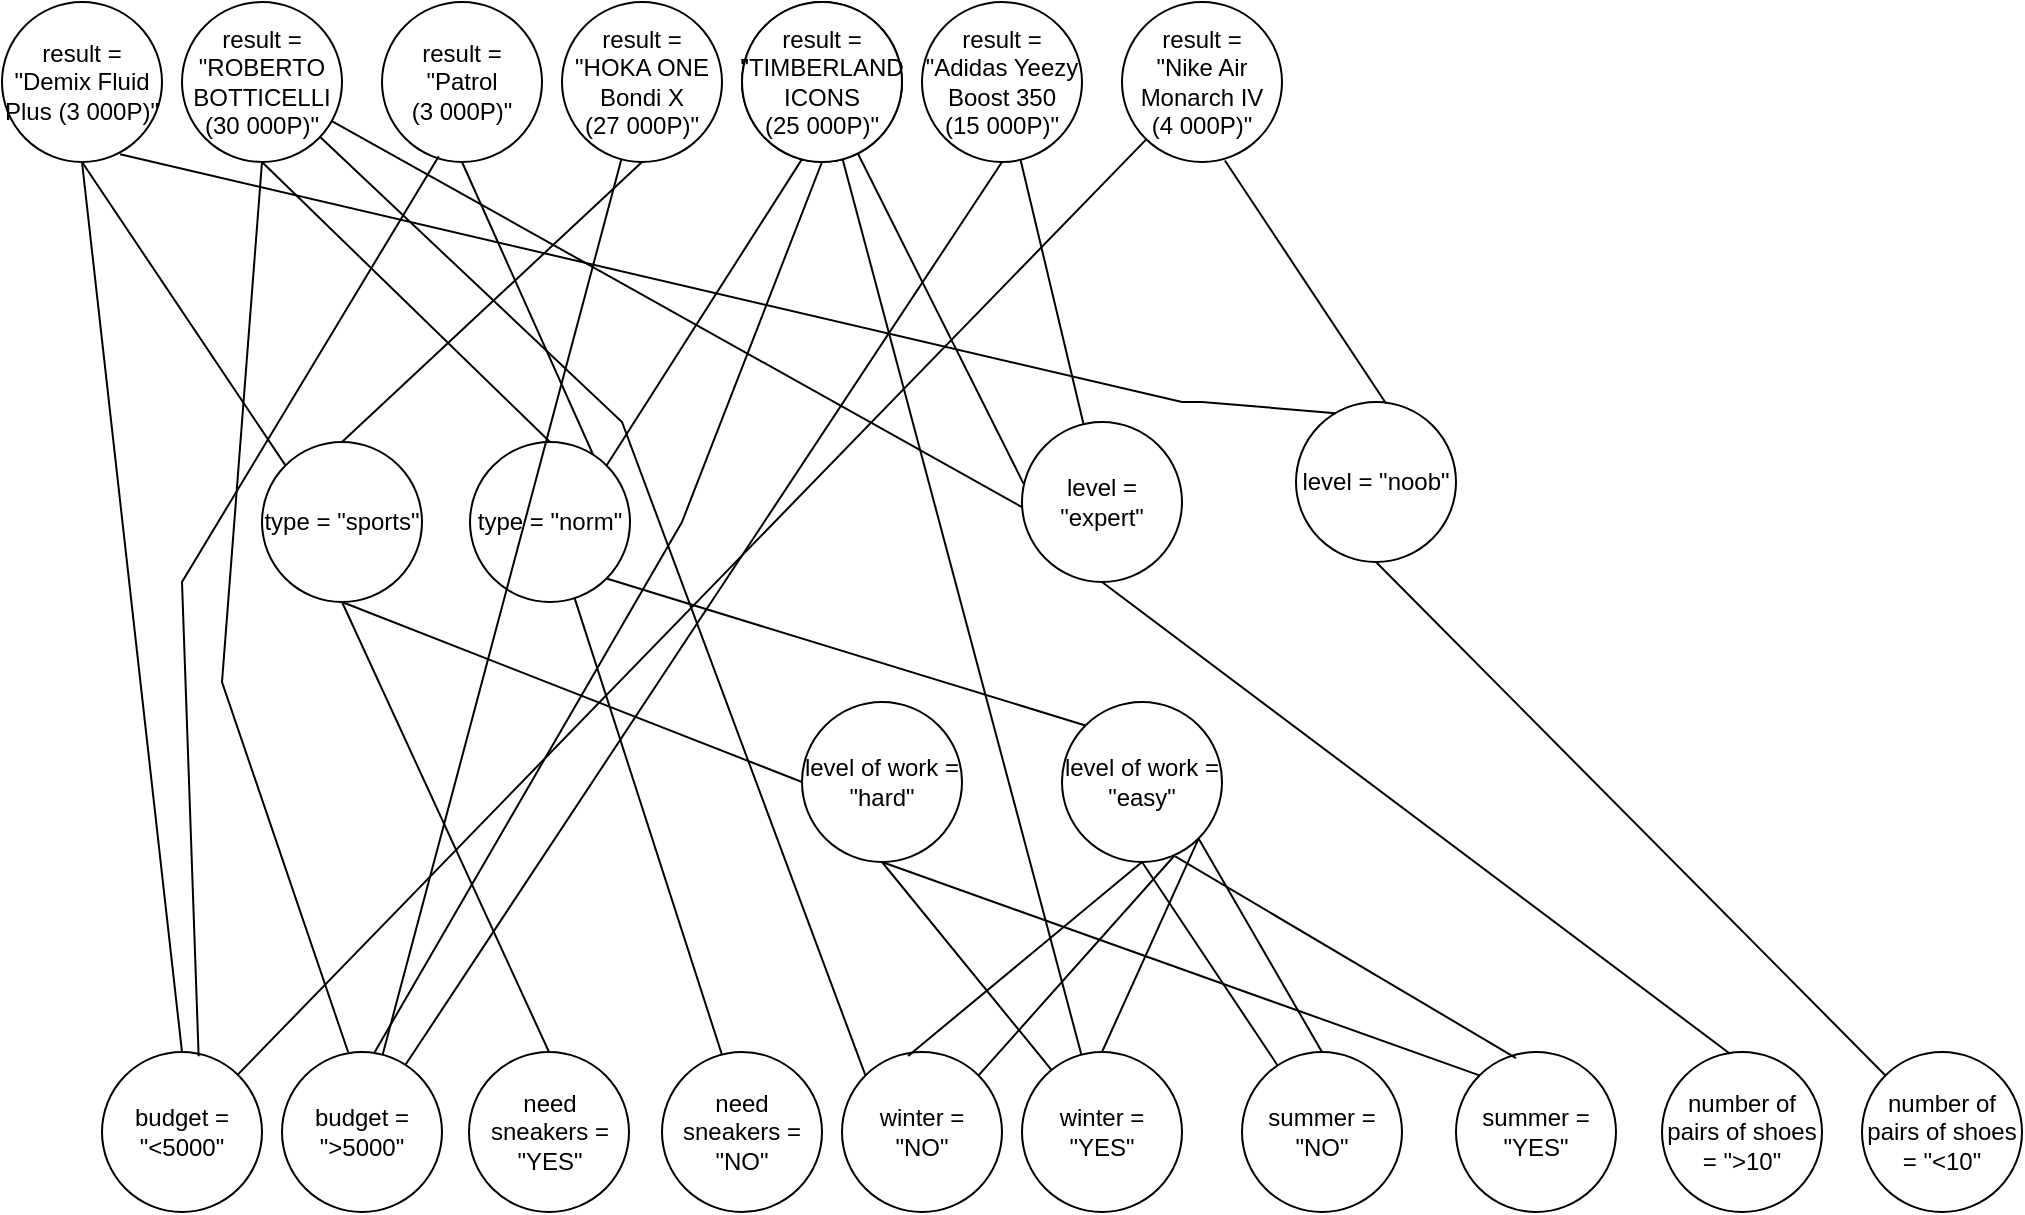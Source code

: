 <mxfile version="18.0.3" type="device"><diagram id="ZfpE_hwV4cUwF6gv_8yY" name="Page-1"><mxGraphModel dx="1077" dy="1514" grid="1" gridSize="10" guides="1" tooltips="1" connect="1" arrows="1" fold="1" page="1" pageScale="1" pageWidth="827" pageHeight="1169" math="0" shadow="0"><root><mxCell id="0"/><mxCell id="1" parent="0"/><mxCell id="TNycpLNdFEjuM3XR-sHh-1" value="budget =&lt;br&gt;&quot;&amp;lt;5000&quot;" style="ellipse;whiteSpace=wrap;html=1;aspect=fixed;" vertex="1" parent="1"><mxGeometry x="150" y="545" width="80" height="80" as="geometry"/></mxCell><mxCell id="TNycpLNdFEjuM3XR-sHh-2" value="budget =&lt;br&gt;&quot;&amp;gt;5000&quot;" style="ellipse;whiteSpace=wrap;html=1;aspect=fixed;" vertex="1" parent="1"><mxGeometry x="240" y="545" width="80" height="80" as="geometry"/></mxCell><mxCell id="TNycpLNdFEjuM3XR-sHh-3" value="need sneakers =&lt;br&gt;&quot;YES&quot;" style="ellipse;whiteSpace=wrap;html=1;aspect=fixed;" vertex="1" parent="1"><mxGeometry x="333.5" y="545" width="80" height="80" as="geometry"/></mxCell><mxCell id="TNycpLNdFEjuM3XR-sHh-5" value="need sneakers =&lt;br&gt;&quot;NO&quot;" style="ellipse;whiteSpace=wrap;html=1;aspect=fixed;" vertex="1" parent="1"><mxGeometry x="430" y="545" width="80" height="80" as="geometry"/></mxCell><mxCell id="TNycpLNdFEjuM3XR-sHh-6" value="winter =&lt;br&gt;&quot;NO&quot;" style="ellipse;whiteSpace=wrap;html=1;aspect=fixed;" vertex="1" parent="1"><mxGeometry x="520" y="545" width="80" height="80" as="geometry"/></mxCell><mxCell id="TNycpLNdFEjuM3XR-sHh-7" value="summer = &quot;NO&quot;" style="ellipse;whiteSpace=wrap;html=1;aspect=fixed;" vertex="1" parent="1"><mxGeometry x="720" y="545" width="80" height="80" as="geometry"/></mxCell><mxCell id="TNycpLNdFEjuM3XR-sHh-8" value="result =&lt;br&gt;&quot;Demix Fluid Plus (3 000Р)&quot;" style="ellipse;whiteSpace=wrap;html=1;aspect=fixed;" vertex="1" parent="1"><mxGeometry x="100" y="20" width="80" height="80" as="geometry"/></mxCell><mxCell id="TNycpLNdFEjuM3XR-sHh-15" value="type = &quot;sports&quot;" style="ellipse;whiteSpace=wrap;html=1;aspect=fixed;" vertex="1" parent="1"><mxGeometry x="230" y="240" width="80" height="80" as="geometry"/></mxCell><mxCell id="TNycpLNdFEjuM3XR-sHh-16" value="level = &quot;noob&quot;" style="ellipse;whiteSpace=wrap;html=1;aspect=fixed;" vertex="1" parent="1"><mxGeometry x="747" y="220" width="80" height="80" as="geometry"/></mxCell><mxCell id="TNycpLNdFEjuM3XR-sHh-18" value="" style="endArrow=none;html=1;rounded=0;exitX=0.5;exitY=0;exitDx=0;exitDy=0;entryX=0.5;entryY=1;entryDx=0;entryDy=0;" edge="1" parent="1" source="TNycpLNdFEjuM3XR-sHh-1" target="TNycpLNdFEjuM3XR-sHh-8"><mxGeometry width="50" height="50" relative="1" as="geometry"><mxPoint x="390" y="370" as="sourcePoint"/><mxPoint x="140" y="110" as="targetPoint"/></mxGeometry></mxCell><mxCell id="TNycpLNdFEjuM3XR-sHh-19" value="" style="endArrow=none;html=1;rounded=0;entryX=0.5;entryY=1;entryDx=0;entryDy=0;exitX=0;exitY=0;exitDx=0;exitDy=0;" edge="1" parent="1" source="TNycpLNdFEjuM3XR-sHh-15" target="TNycpLNdFEjuM3XR-sHh-8"><mxGeometry width="50" height="50" relative="1" as="geometry"><mxPoint x="240" y="260" as="sourcePoint"/><mxPoint x="440" y="320" as="targetPoint"/></mxGeometry></mxCell><mxCell id="TNycpLNdFEjuM3XR-sHh-20" value="" style="endArrow=none;html=1;rounded=0;exitX=0.008;exitY=0.537;exitDx=0;exitDy=0;exitPerimeter=0;" edge="1" parent="1" source="TNycpLNdFEjuM3XR-sHh-40" target="TNycpLNdFEjuM3XR-sHh-41"><mxGeometry width="50" height="50" relative="1" as="geometry"><mxPoint x="390" y="370" as="sourcePoint"/><mxPoint x="190" y="130" as="targetPoint"/></mxGeometry></mxCell><mxCell id="TNycpLNdFEjuM3XR-sHh-21" value="" style="endArrow=none;html=1;rounded=0;exitX=0.5;exitY=0;exitDx=0;exitDy=0;entryX=0.5;entryY=1;entryDx=0;entryDy=0;" edge="1" parent="1" source="TNycpLNdFEjuM3XR-sHh-3" target="TNycpLNdFEjuM3XR-sHh-15"><mxGeometry width="50" height="50" relative="1" as="geometry"><mxPoint x="390" y="370" as="sourcePoint"/><mxPoint x="440" y="320" as="targetPoint"/></mxGeometry></mxCell><mxCell id="TNycpLNdFEjuM3XR-sHh-23" value="level of work = &quot;hard&quot;" style="ellipse;whiteSpace=wrap;html=1;aspect=fixed;" vertex="1" parent="1"><mxGeometry x="500" y="370" width="80" height="80" as="geometry"/></mxCell><mxCell id="TNycpLNdFEjuM3XR-sHh-24" value="level of work = &quot;easy&quot;" style="ellipse;whiteSpace=wrap;html=1;aspect=fixed;" vertex="1" parent="1"><mxGeometry x="630" y="370" width="80" height="80" as="geometry"/></mxCell><mxCell id="TNycpLNdFEjuM3XR-sHh-25" value="winter =&lt;br&gt;&quot;YES&quot;" style="ellipse;whiteSpace=wrap;html=1;aspect=fixed;" vertex="1" parent="1"><mxGeometry x="610" y="545" width="80" height="80" as="geometry"/></mxCell><mxCell id="TNycpLNdFEjuM3XR-sHh-26" value="summer = &quot;YES&quot;" style="ellipse;whiteSpace=wrap;html=1;aspect=fixed;" vertex="1" parent="1"><mxGeometry x="827" y="545" width="80" height="80" as="geometry"/></mxCell><mxCell id="TNycpLNdFEjuM3XR-sHh-27" value="" style="endArrow=none;html=1;rounded=0;entryX=0.5;entryY=1;entryDx=0;entryDy=0;" edge="1" parent="1" source="TNycpLNdFEjuM3XR-sHh-25" target="TNycpLNdFEjuM3XR-sHh-23"><mxGeometry width="50" height="50" relative="1" as="geometry"><mxPoint x="390" y="370" as="sourcePoint"/><mxPoint x="440" y="320" as="targetPoint"/></mxGeometry></mxCell><mxCell id="TNycpLNdFEjuM3XR-sHh-28" value="" style="endArrow=none;html=1;rounded=0;exitX=0;exitY=0;exitDx=0;exitDy=0;entryX=0.5;entryY=1;entryDx=0;entryDy=0;" edge="1" parent="1" source="TNycpLNdFEjuM3XR-sHh-26" target="TNycpLNdFEjuM3XR-sHh-23"><mxGeometry width="50" height="50" relative="1" as="geometry"><mxPoint x="390" y="370" as="sourcePoint"/><mxPoint x="440" y="320" as="targetPoint"/></mxGeometry></mxCell><mxCell id="TNycpLNdFEjuM3XR-sHh-29" value="" style="endArrow=none;html=1;rounded=0;exitX=0.413;exitY=0.025;exitDx=0;exitDy=0;exitPerimeter=0;entryX=0.5;entryY=1;entryDx=0;entryDy=0;" edge="1" parent="1" source="TNycpLNdFEjuM3XR-sHh-6" target="TNycpLNdFEjuM3XR-sHh-24"><mxGeometry width="50" height="50" relative="1" as="geometry"><mxPoint x="390" y="370" as="sourcePoint"/><mxPoint x="440" y="320" as="targetPoint"/></mxGeometry></mxCell><mxCell id="TNycpLNdFEjuM3XR-sHh-30" value="" style="endArrow=none;html=1;rounded=0;" edge="1" parent="1" source="TNycpLNdFEjuM3XR-sHh-7"><mxGeometry width="50" height="50" relative="1" as="geometry"><mxPoint x="390" y="370" as="sourcePoint"/><mxPoint x="670" y="450" as="targetPoint"/></mxGeometry></mxCell><mxCell id="TNycpLNdFEjuM3XR-sHh-31" value="" style="endArrow=none;html=1;rounded=0;entryX=0.5;entryY=0;entryDx=0;entryDy=0;exitX=1;exitY=1;exitDx=0;exitDy=0;" edge="1" parent="1" source="TNycpLNdFEjuM3XR-sHh-24" target="TNycpLNdFEjuM3XR-sHh-7"><mxGeometry width="50" height="50" relative="1" as="geometry"><mxPoint x="620" y="430" as="sourcePoint"/><mxPoint x="440" y="320" as="targetPoint"/></mxGeometry></mxCell><mxCell id="TNycpLNdFEjuM3XR-sHh-32" value="" style="endArrow=none;html=1;rounded=0;exitX=0.5;exitY=0;exitDx=0;exitDy=0;entryX=1;entryY=1;entryDx=0;entryDy=0;" edge="1" parent="1" source="TNycpLNdFEjuM3XR-sHh-25" target="TNycpLNdFEjuM3XR-sHh-24"><mxGeometry width="50" height="50" relative="1" as="geometry"><mxPoint x="390" y="370" as="sourcePoint"/><mxPoint x="440" y="320" as="targetPoint"/></mxGeometry></mxCell><mxCell id="TNycpLNdFEjuM3XR-sHh-33" value="" style="endArrow=none;html=1;rounded=0;exitX=0.375;exitY=0.038;exitDx=0;exitDy=0;exitPerimeter=0;entryX=0.708;entryY=0.965;entryDx=0;entryDy=0;entryPerimeter=0;" edge="1" parent="1" source="TNycpLNdFEjuM3XR-sHh-26" target="TNycpLNdFEjuM3XR-sHh-24"><mxGeometry width="50" height="50" relative="1" as="geometry"><mxPoint x="390" y="370" as="sourcePoint"/><mxPoint x="440" y="320" as="targetPoint"/></mxGeometry></mxCell><mxCell id="TNycpLNdFEjuM3XR-sHh-34" value="" style="endArrow=none;html=1;rounded=0;entryX=0.705;entryY=0.958;entryDx=0;entryDy=0;exitX=1;exitY=0;exitDx=0;exitDy=0;entryPerimeter=0;" edge="1" parent="1" source="TNycpLNdFEjuM3XR-sHh-6" target="TNycpLNdFEjuM3XR-sHh-24"><mxGeometry width="50" height="50" relative="1" as="geometry"><mxPoint x="390" y="370" as="sourcePoint"/><mxPoint x="440" y="320" as="targetPoint"/></mxGeometry></mxCell><mxCell id="TNycpLNdFEjuM3XR-sHh-35" value="" style="endArrow=none;html=1;rounded=0;exitX=0;exitY=0.5;exitDx=0;exitDy=0;" edge="1" parent="1" source="TNycpLNdFEjuM3XR-sHh-23"><mxGeometry width="50" height="50" relative="1" as="geometry"><mxPoint x="390" y="370" as="sourcePoint"/><mxPoint x="270" y="320" as="targetPoint"/></mxGeometry></mxCell><mxCell id="TNycpLNdFEjuM3XR-sHh-38" value="type = &quot;norm&quot;" style="ellipse;whiteSpace=wrap;html=1;aspect=fixed;" vertex="1" parent="1"><mxGeometry x="334" y="240" width="80" height="80" as="geometry"/></mxCell><mxCell id="TNycpLNdFEjuM3XR-sHh-39" value="" style="endArrow=none;html=1;rounded=0;entryX=0;entryY=0;entryDx=0;entryDy=0;exitX=1;exitY=1;exitDx=0;exitDy=0;" edge="1" parent="1" source="TNycpLNdFEjuM3XR-sHh-38" target="TNycpLNdFEjuM3XR-sHh-24"><mxGeometry width="50" height="50" relative="1" as="geometry"><mxPoint x="390" y="380" as="sourcePoint"/><mxPoint x="440" y="330" as="targetPoint"/></mxGeometry></mxCell><mxCell id="TNycpLNdFEjuM3XR-sHh-40" value="level = &quot;expert&quot;" style="ellipse;whiteSpace=wrap;html=1;aspect=fixed;" vertex="1" parent="1"><mxGeometry x="610" y="230" width="80" height="80" as="geometry"/></mxCell><mxCell id="TNycpLNdFEjuM3XR-sHh-41" value="result =&lt;br&gt;&quot;ROBERTO BOTTICELLI (30 000Р)&quot;" style="ellipse;whiteSpace=wrap;html=1;aspect=fixed;" vertex="1" parent="1"><mxGeometry x="190" y="20" width="80" height="80" as="geometry"/></mxCell><mxCell id="TNycpLNdFEjuM3XR-sHh-42" value="" style="endArrow=none;html=1;rounded=0;exitX=0.413;exitY=0;exitDx=0;exitDy=0;entryX=0.5;entryY=1;entryDx=0;entryDy=0;exitPerimeter=0;" edge="1" parent="1" source="TNycpLNdFEjuM3XR-sHh-2" target="TNycpLNdFEjuM3XR-sHh-41"><mxGeometry width="50" height="50" relative="1" as="geometry"><mxPoint x="390" y="360" as="sourcePoint"/><mxPoint x="440" y="310" as="targetPoint"/><Array as="points"><mxPoint x="210" y="360"/></Array></mxGeometry></mxCell><mxCell id="TNycpLNdFEjuM3XR-sHh-45" value="" style="endArrow=none;html=1;rounded=0;entryX=0.248;entryY=0.07;entryDx=0;entryDy=0;entryPerimeter=0;exitX=0.738;exitY=0.952;exitDx=0;exitDy=0;exitPerimeter=0;" edge="1" parent="1" source="TNycpLNdFEjuM3XR-sHh-8" target="TNycpLNdFEjuM3XR-sHh-16"><mxGeometry width="50" height="50" relative="1" as="geometry"><mxPoint x="390" y="360" as="sourcePoint"/><mxPoint x="440" y="310" as="targetPoint"/><Array as="points"><mxPoint x="690" y="220"/><mxPoint x="700" y="220"/></Array></mxGeometry></mxCell><mxCell id="TNycpLNdFEjuM3XR-sHh-46" value="" style="endArrow=none;html=1;rounded=0;entryX=0.5;entryY=0;entryDx=0;entryDy=0;exitX=0.5;exitY=1;exitDx=0;exitDy=0;" edge="1" parent="1" source="TNycpLNdFEjuM3XR-sHh-41" target="TNycpLNdFEjuM3XR-sHh-38"><mxGeometry width="50" height="50" relative="1" as="geometry"><mxPoint x="230" y="110" as="sourcePoint"/><mxPoint x="440" y="310" as="targetPoint"/></mxGeometry></mxCell><mxCell id="TNycpLNdFEjuM3XR-sHh-50" value="number of pairs of shoes = &quot;&amp;gt;10&quot;" style="ellipse;whiteSpace=wrap;html=1;aspect=fixed;" vertex="1" parent="1"><mxGeometry x="930" y="545" width="80" height="80" as="geometry"/></mxCell><mxCell id="TNycpLNdFEjuM3XR-sHh-51" value="number of pairs of shoes = &quot;&amp;lt;10&quot;" style="ellipse;whiteSpace=wrap;html=1;aspect=fixed;" vertex="1" parent="1"><mxGeometry x="1030" y="545" width="80" height="80" as="geometry"/></mxCell><mxCell id="TNycpLNdFEjuM3XR-sHh-52" value="result =&lt;br&gt;&quot;Patrol &lt;br&gt;(3 000Р)&quot;" style="ellipse;whiteSpace=wrap;html=1;aspect=fixed;" vertex="1" parent="1"><mxGeometry x="290" y="20" width="80" height="80" as="geometry"/></mxCell><mxCell id="TNycpLNdFEjuM3XR-sHh-53" value="result =&lt;br&gt;&quot;HOKA ONE Bondi X &lt;br&gt;(27 000Р)&quot;" style="ellipse;whiteSpace=wrap;html=1;aspect=fixed;" vertex="1" parent="1"><mxGeometry x="380" y="20" width="80" height="80" as="geometry"/></mxCell><mxCell id="TNycpLNdFEjuM3XR-sHh-54" value="result =&lt;br&gt;&quot;TIMBERLAND ICONS &lt;br&gt;(25 000Р)&quot;" style="ellipse;whiteSpace=wrap;html=1;aspect=fixed;" vertex="1" parent="1"><mxGeometry x="470" y="20" width="80" height="80" as="geometry"/></mxCell><mxCell id="TNycpLNdFEjuM3XR-sHh-55" value="result =&lt;br&gt;&quot;TIMBERLAND ICONS &lt;br&gt;(25 000Р)&quot;" style="ellipse;whiteSpace=wrap;html=1;aspect=fixed;" vertex="1" parent="1"><mxGeometry x="470" y="20" width="80" height="80" as="geometry"/></mxCell><mxCell id="TNycpLNdFEjuM3XR-sHh-56" value="result =&lt;br&gt;&quot;Adidas Yeezy Boost 350 &lt;br&gt;(15 000Р)&quot;" style="ellipse;whiteSpace=wrap;html=1;aspect=fixed;" vertex="1" parent="1"><mxGeometry x="560" y="20" width="80" height="80" as="geometry"/></mxCell><mxCell id="TNycpLNdFEjuM3XR-sHh-57" value="result =&lt;br&gt;&quot;Nike Air Monarch IV&lt;br&gt;(4 000Р)&quot;" style="ellipse;whiteSpace=wrap;html=1;aspect=fixed;" vertex="1" parent="1"><mxGeometry x="660" y="20" width="80" height="80" as="geometry"/></mxCell><mxCell id="TNycpLNdFEjuM3XR-sHh-58" value="" style="endArrow=none;html=1;rounded=0;exitX=0.425;exitY=0.011;exitDx=0;exitDy=0;exitPerimeter=0;entryX=0.5;entryY=1;entryDx=0;entryDy=0;" edge="1" parent="1" source="TNycpLNdFEjuM3XR-sHh-50" target="TNycpLNdFEjuM3XR-sHh-40"><mxGeometry width="50" height="50" relative="1" as="geometry"><mxPoint x="740" y="320" as="sourcePoint"/><mxPoint x="790" y="270" as="targetPoint"/></mxGeometry></mxCell><mxCell id="TNycpLNdFEjuM3XR-sHh-59" value="" style="endArrow=none;html=1;rounded=0;exitX=0.5;exitY=1;exitDx=0;exitDy=0;entryX=0;entryY=0;entryDx=0;entryDy=0;" edge="1" parent="1" source="TNycpLNdFEjuM3XR-sHh-16" target="TNycpLNdFEjuM3XR-sHh-51"><mxGeometry width="50" height="50" relative="1" as="geometry"><mxPoint x="740" y="320" as="sourcePoint"/><mxPoint x="790" y="270" as="targetPoint"/></mxGeometry></mxCell><mxCell id="TNycpLNdFEjuM3XR-sHh-60" value="" style="endArrow=none;html=1;rounded=0;entryX=0.769;entryY=0.078;entryDx=0;entryDy=0;exitX=0.5;exitY=1;exitDx=0;exitDy=0;entryPerimeter=0;" edge="1" parent="1" source="TNycpLNdFEjuM3XR-sHh-52" target="TNycpLNdFEjuM3XR-sHh-38"><mxGeometry width="50" height="50" relative="1" as="geometry"><mxPoint x="255" y="260" as="sourcePoint"/><mxPoint x="305" y="210" as="targetPoint"/></mxGeometry></mxCell><mxCell id="TNycpLNdFEjuM3XR-sHh-61" value="" style="endArrow=none;html=1;rounded=0;exitX=0.375;exitY=0.018;exitDx=0;exitDy=0;exitPerimeter=0;" edge="1" parent="1" source="TNycpLNdFEjuM3XR-sHh-5" target="TNycpLNdFEjuM3XR-sHh-38"><mxGeometry width="50" height="50" relative="1" as="geometry"><mxPoint x="540" y="360" as="sourcePoint"/><mxPoint x="590" y="310" as="targetPoint"/></mxGeometry></mxCell><mxCell id="TNycpLNdFEjuM3XR-sHh-62" value="" style="endArrow=none;html=1;rounded=0;entryX=0.5;entryY=1;entryDx=0;entryDy=0;exitX=0.77;exitY=0.083;exitDx=0;exitDy=0;exitPerimeter=0;" edge="1" parent="1" source="TNycpLNdFEjuM3XR-sHh-2" target="TNycpLNdFEjuM3XR-sHh-56"><mxGeometry width="50" height="50" relative="1" as="geometry"><mxPoint x="290" y="540" as="sourcePoint"/><mxPoint x="540" y="250" as="targetPoint"/></mxGeometry></mxCell><mxCell id="TNycpLNdFEjuM3XR-sHh-63" value="" style="endArrow=none;html=1;rounded=0;entryX=0.5;entryY=1;entryDx=0;entryDy=0;exitX=0.5;exitY=0;exitDx=0;exitDy=0;" edge="1" parent="1" source="TNycpLNdFEjuM3XR-sHh-15" target="TNycpLNdFEjuM3XR-sHh-53"><mxGeometry width="50" height="50" relative="1" as="geometry"><mxPoint x="480" y="170" as="sourcePoint"/><mxPoint x="530" y="120" as="targetPoint"/></mxGeometry></mxCell><mxCell id="TNycpLNdFEjuM3XR-sHh-64" value="" style="endArrow=none;html=1;rounded=0;entryX=0.563;entryY=0.009;entryDx=0;entryDy=0;entryPerimeter=0;exitX=0.643;exitY=0.991;exitDx=0;exitDy=0;exitPerimeter=0;" edge="1" parent="1" source="TNycpLNdFEjuM3XR-sHh-57" target="TNycpLNdFEjuM3XR-sHh-16"><mxGeometry width="50" height="50" relative="1" as="geometry"><mxPoint x="370" y="240" as="sourcePoint"/><mxPoint x="420" y="190" as="targetPoint"/></mxGeometry></mxCell><mxCell id="TNycpLNdFEjuM3XR-sHh-65" value="" style="endArrow=none;html=1;rounded=0;entryX=0.375;entryY=0.982;entryDx=0;entryDy=0;entryPerimeter=0;exitX=1;exitY=0;exitDx=0;exitDy=0;" edge="1" parent="1" source="TNycpLNdFEjuM3XR-sHh-38" target="TNycpLNdFEjuM3XR-sHh-55"><mxGeometry width="50" height="50" relative="1" as="geometry"><mxPoint x="370" y="310" as="sourcePoint"/><mxPoint x="420" y="260" as="targetPoint"/></mxGeometry></mxCell><mxCell id="TNycpLNdFEjuM3XR-sHh-66" value="" style="endArrow=none;html=1;rounded=0;entryX=0.009;entryY=0.384;entryDx=0;entryDy=0;entryPerimeter=0;" edge="1" parent="1" source="TNycpLNdFEjuM3XR-sHh-55" target="TNycpLNdFEjuM3XR-sHh-40"><mxGeometry width="50" height="50" relative="1" as="geometry"><mxPoint x="370" y="310" as="sourcePoint"/><mxPoint x="420" y="260" as="targetPoint"/></mxGeometry></mxCell><mxCell id="TNycpLNdFEjuM3XR-sHh-67" value="" style="endArrow=none;html=1;rounded=0;exitX=0.579;exitY=0.002;exitDx=0;exitDy=0;exitPerimeter=0;entryX=0.5;entryY=1;entryDx=0;entryDy=0;" edge="1" parent="1" source="TNycpLNdFEjuM3XR-sHh-2" target="TNycpLNdFEjuM3XR-sHh-55"><mxGeometry width="50" height="50" relative="1" as="geometry"><mxPoint x="370" y="380" as="sourcePoint"/><mxPoint x="420" y="330" as="targetPoint"/><Array as="points"><mxPoint x="440" y="280"/></Array></mxGeometry></mxCell><mxCell id="TNycpLNdFEjuM3XR-sHh-68" value="" style="endArrow=none;html=1;rounded=0;entryX=0.355;entryY=0.964;entryDx=0;entryDy=0;entryPerimeter=0;exitX=0.604;exitY=0.026;exitDx=0;exitDy=0;exitPerimeter=0;" edge="1" parent="1" source="TNycpLNdFEjuM3XR-sHh-1" target="TNycpLNdFEjuM3XR-sHh-52"><mxGeometry width="50" height="50" relative="1" as="geometry"><mxPoint x="200" y="540" as="sourcePoint"/><mxPoint x="130" y="150" as="targetPoint"/><Array as="points"><mxPoint x="190" y="310"/></Array></mxGeometry></mxCell><mxCell id="TNycpLNdFEjuM3XR-sHh-69" value="" style="endArrow=none;html=1;rounded=0;" edge="1" parent="1" source="TNycpLNdFEjuM3XR-sHh-40" target="TNycpLNdFEjuM3XR-sHh-56"><mxGeometry width="50" height="50" relative="1" as="geometry"><mxPoint x="790" y="360" as="sourcePoint"/><mxPoint x="840" y="310" as="targetPoint"/></mxGeometry></mxCell><mxCell id="TNycpLNdFEjuM3XR-sHh-70" value="" style="endArrow=none;html=1;rounded=0;" edge="1" parent="1" source="TNycpLNdFEjuM3XR-sHh-2" target="TNycpLNdFEjuM3XR-sHh-53"><mxGeometry width="50" height="50" relative="1" as="geometry"><mxPoint x="790" y="360" as="sourcePoint"/><mxPoint x="840" y="310" as="targetPoint"/></mxGeometry></mxCell><mxCell id="TNycpLNdFEjuM3XR-sHh-73" value="" style="endArrow=none;html=1;rounded=0;" edge="1" parent="1" source="TNycpLNdFEjuM3XR-sHh-1" target="TNycpLNdFEjuM3XR-sHh-57"><mxGeometry width="50" height="50" relative="1" as="geometry"><mxPoint x="790" y="360" as="sourcePoint"/><mxPoint x="840" y="310" as="targetPoint"/></mxGeometry></mxCell><mxCell id="TNycpLNdFEjuM3XR-sHh-74" value="" style="endArrow=none;html=1;rounded=0;" edge="1" parent="1" source="TNycpLNdFEjuM3XR-sHh-25" target="TNycpLNdFEjuM3XR-sHh-55"><mxGeometry width="50" height="50" relative="1" as="geometry"><mxPoint x="720" y="370" as="sourcePoint"/><mxPoint x="770" y="320" as="targetPoint"/></mxGeometry></mxCell><mxCell id="TNycpLNdFEjuM3XR-sHh-75" value="" style="endArrow=none;html=1;rounded=0;exitX=0;exitY=0;exitDx=0;exitDy=0;" edge="1" parent="1" source="TNycpLNdFEjuM3XR-sHh-6" target="TNycpLNdFEjuM3XR-sHh-41"><mxGeometry width="50" height="50" relative="1" as="geometry"><mxPoint x="720" y="370" as="sourcePoint"/><mxPoint x="770" y="320" as="targetPoint"/><Array as="points"><mxPoint x="410" y="230"/></Array></mxGeometry></mxCell></root></mxGraphModel></diagram></mxfile>